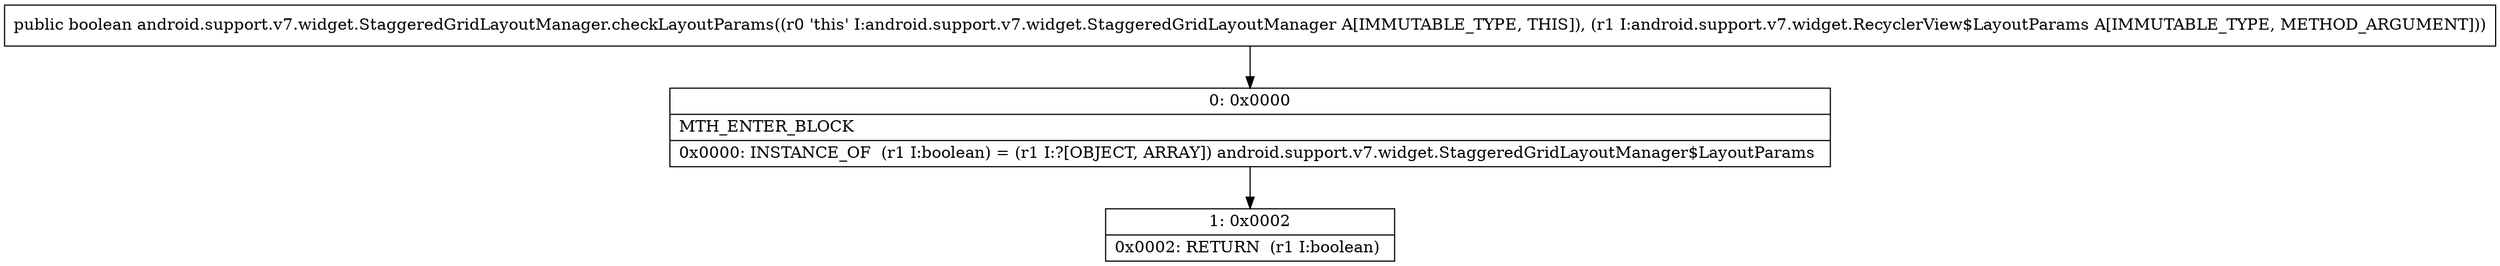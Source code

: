 digraph "CFG forandroid.support.v7.widget.StaggeredGridLayoutManager.checkLayoutParams(Landroid\/support\/v7\/widget\/RecyclerView$LayoutParams;)Z" {
Node_0 [shape=record,label="{0\:\ 0x0000|MTH_ENTER_BLOCK\l|0x0000: INSTANCE_OF  (r1 I:boolean) = (r1 I:?[OBJECT, ARRAY]) android.support.v7.widget.StaggeredGridLayoutManager$LayoutParams \l}"];
Node_1 [shape=record,label="{1\:\ 0x0002|0x0002: RETURN  (r1 I:boolean) \l}"];
MethodNode[shape=record,label="{public boolean android.support.v7.widget.StaggeredGridLayoutManager.checkLayoutParams((r0 'this' I:android.support.v7.widget.StaggeredGridLayoutManager A[IMMUTABLE_TYPE, THIS]), (r1 I:android.support.v7.widget.RecyclerView$LayoutParams A[IMMUTABLE_TYPE, METHOD_ARGUMENT])) }"];
MethodNode -> Node_0;
Node_0 -> Node_1;
}


